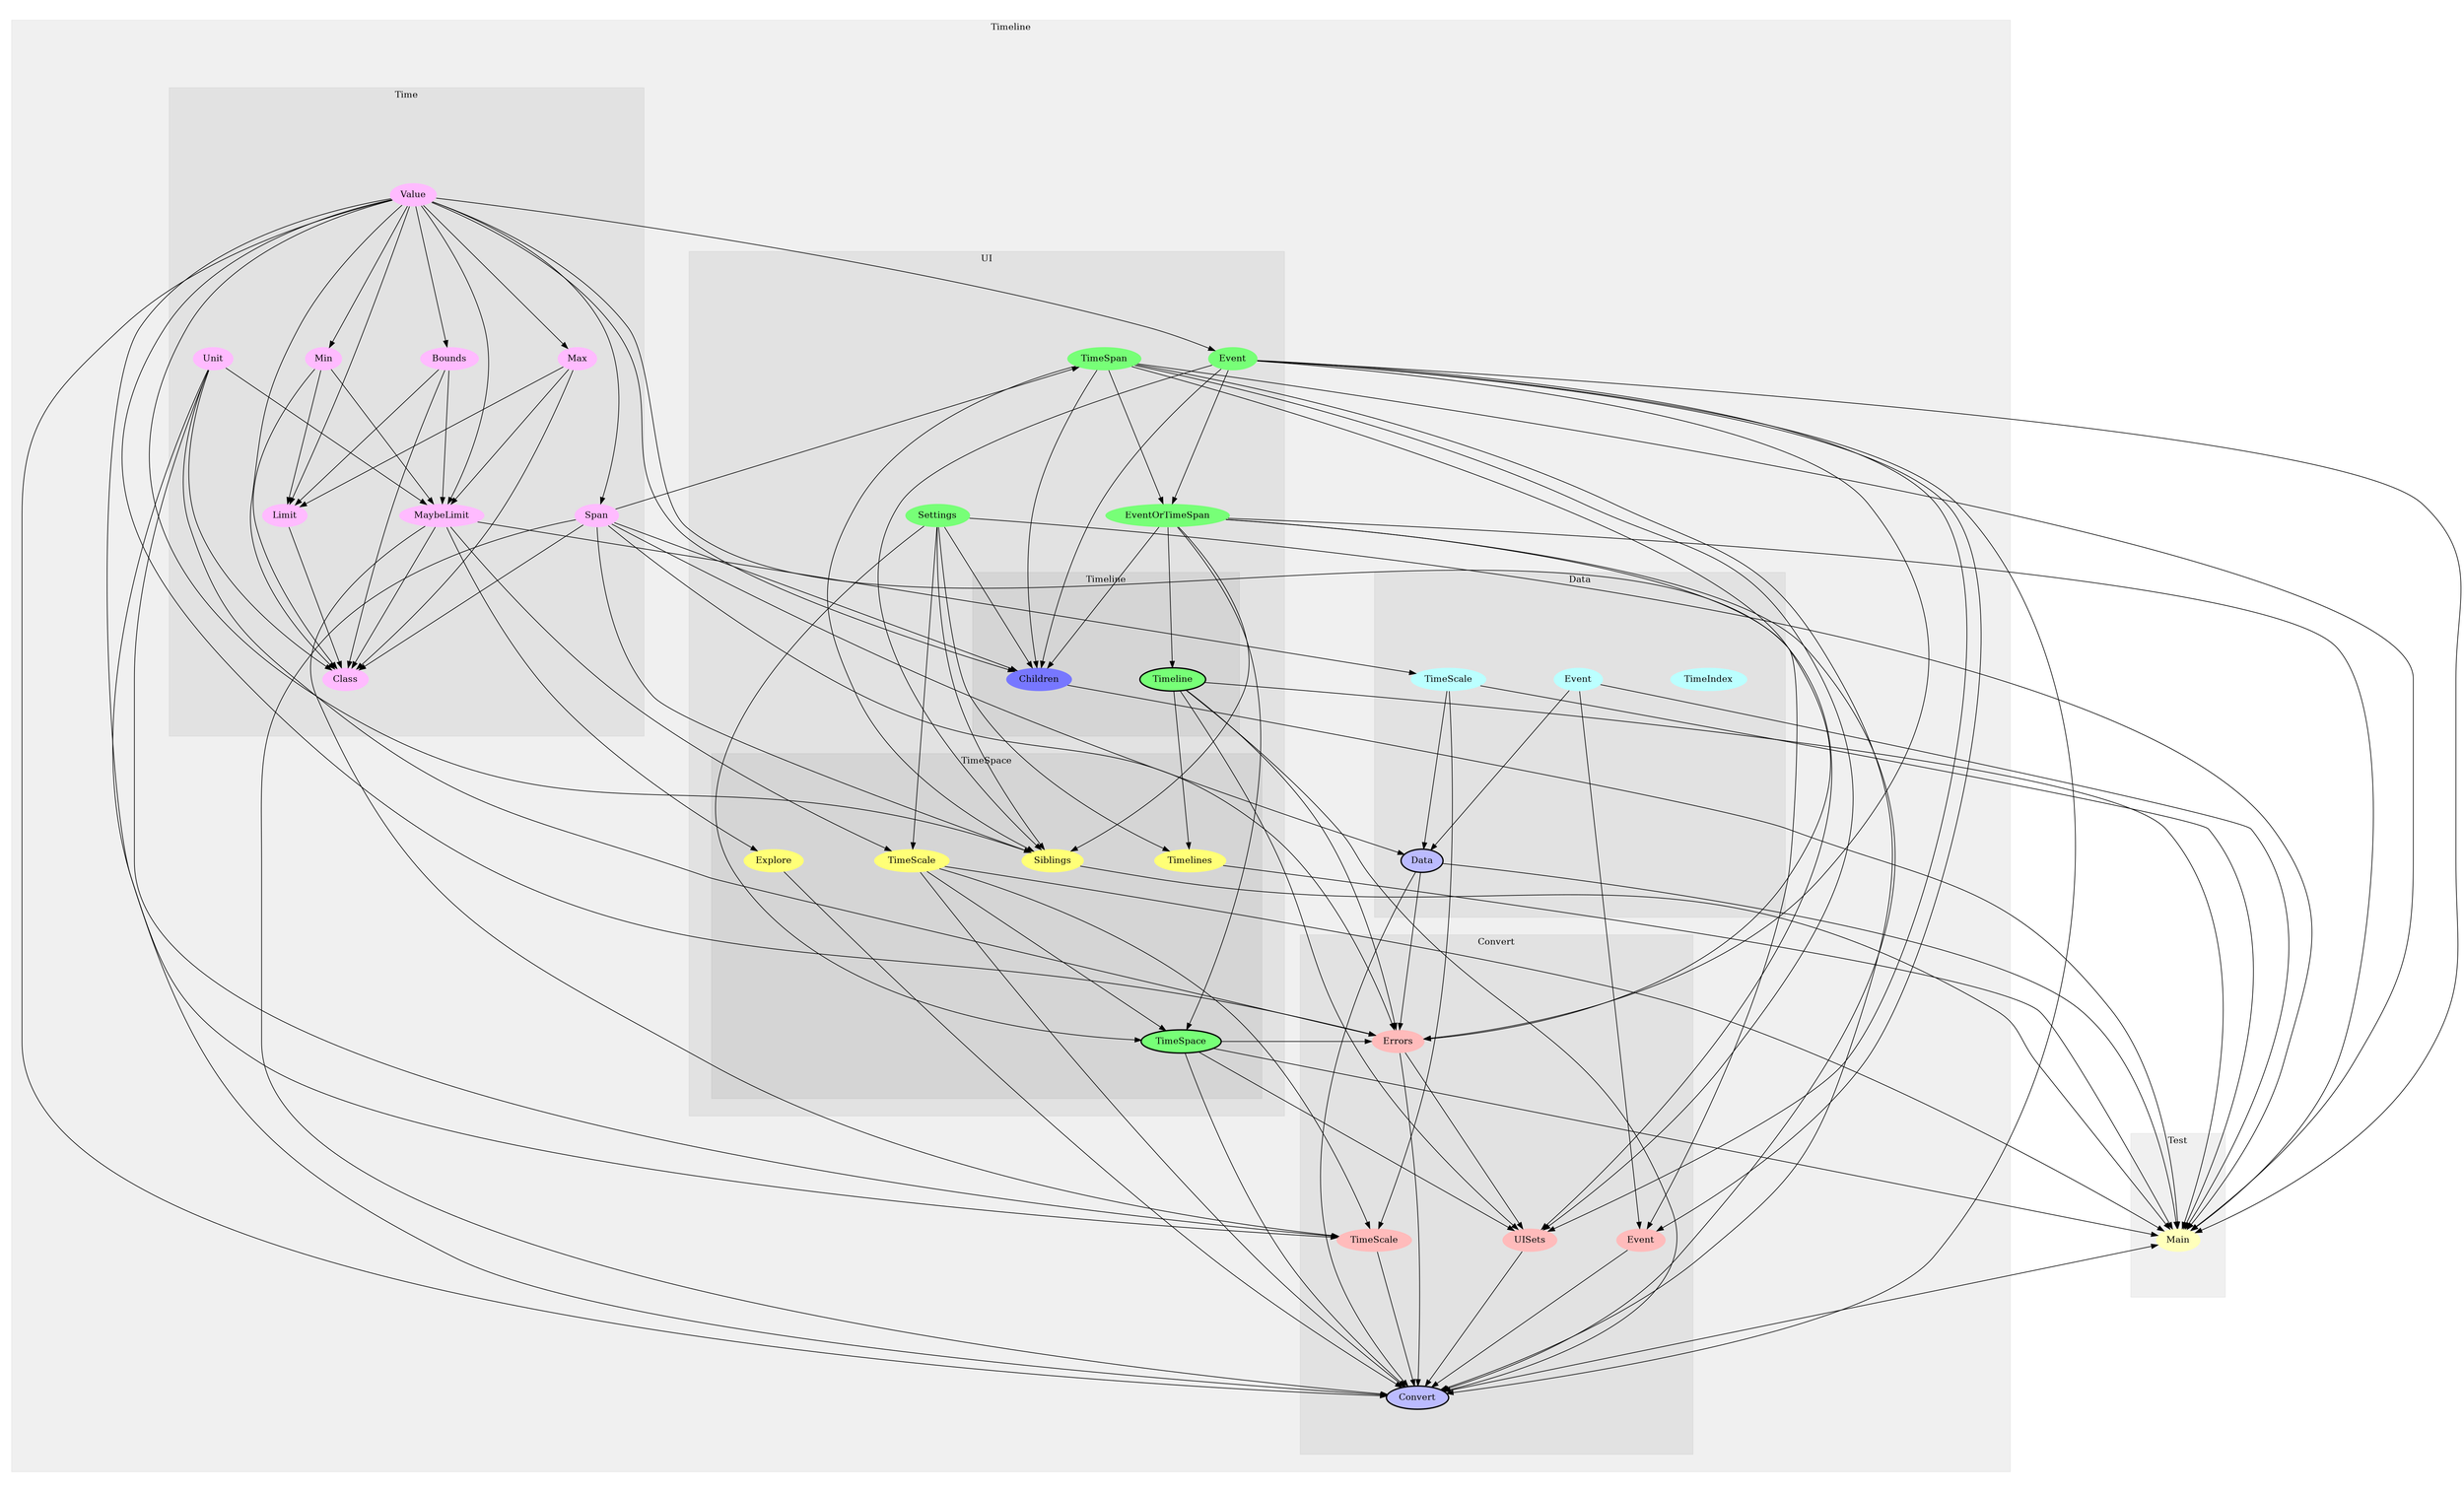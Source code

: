 digraph Modules {
size="48,32";
ratio="fill";
subgraph cluster_0 {
label="Test";
color="#0000000F";
style="filled";
u29[label="Main",style="filled",fillcolor="#ffffbb",penwidth="0"];

}
subgraph cluster_1 {
label="Timeline";
color="#0000000F";
style="filled";
subgraph cluster_2 {
label="Convert";
color="#0000000F";
style="filled";
u8[label="Convert",style="filled,bold",fillcolor="#bbbbff"];
u3[label="Event",style="filled",fillcolor="#ffbbbb",penwidth="0"];
u4[label="UISets",style="filled",fillcolor="#ffbbbb",penwidth="0"];
u5[label="TimeScale",style="filled",fillcolor="#ffbbbb",penwidth="0"];
u6[label="Errors",style="filled",fillcolor="#ffbbbb",penwidth="0"];

}
subgraph cluster_3 {
label="Data";
color="#0000000F";
style="filled";
u7[label="Data",style="filled,bold",fillcolor="#bbbbff"];
u0[label="TimeIndex",style="filled",fillcolor="#bbffff",penwidth="0"];
u1[label="Event",style="filled",fillcolor="#bbffff",penwidth="0"];
u2[label="TimeScale",style="filled",fillcolor="#bbffff",penwidth="0"];

}
subgraph cluster_4 {
label="Time";
color="#0000000F";
style="filled";
u20[label="Unit",style="filled",fillcolor="#ffbbff",penwidth="0"];
u21[label="Span",style="filled",fillcolor="#ffbbff",penwidth="0"];
u22[label="MaybeLimit",style="filled",fillcolor="#ffbbff",penwidth="0"];
u23[label="Class",style="filled",fillcolor="#ffbbff",penwidth="0"];
u24[label="Value",style="filled",fillcolor="#ffbbff",penwidth="0"];
u25[label="Bounds",style="filled",fillcolor="#ffbbff",penwidth="0"];
u26[label="Limit",style="filled",fillcolor="#ffbbff",penwidth="0"];
u27[label="Max",style="filled",fillcolor="#ffbbff",penwidth="0"];
u28[label="Min",style="filled",fillcolor="#ffbbff",penwidth="0"];

}
subgraph cluster_5 {
label="UI";
color="#0000000F";
style="filled";
u9[label="EventOrTimeSpan",style="filled",fillcolor="#77ff77",penwidth="0"];
u11[label="Settings",style="filled",fillcolor="#77ff77",penwidth="0"];
u14[label="TimeSpan",style="filled",fillcolor="#77ff77",penwidth="0"];
u15[label="Event",style="filled",fillcolor="#77ff77",penwidth="0"];
subgraph cluster_6 {
label="TimeSpace";
color="#0000000F";
style="filled";
u13[label="TimeSpace",style="filled,bold",fillcolor="#77ff77"];
u16[label="TimeScale",style="filled",fillcolor="#ffff77",penwidth="0"];
u17[label="Siblings",style="filled",fillcolor="#ffff77",penwidth="0"];
u18[label="Explore",style="filled",fillcolor="#ffff77",penwidth="0"];
u19[label="Timelines",style="filled",fillcolor="#ffff77",penwidth="0"];

}
subgraph cluster_7 {
label="Timeline";
color="#0000000F";
style="filled";
u12[label="Timeline",style="filled,bold",fillcolor="#77ff77"];
u10[label="Children",style="filled",fillcolor="#7777ff",penwidth="0"];

}

}

}
u22 -> u2;
u1 -> u3;
u15 -> u3;
u24 -> u3;
u6 -> u4;
u9 -> u4;
u12 -> u4;
u13 -> u4;
u14 -> u4;
u15 -> u4;
u2 -> u5;
u16 -> u5;
u20 -> u5;
u22 -> u5;
u24 -> u5;
u7 -> u6;
u12 -> u6;
u13 -> u6;
u14 -> u6;
u15 -> u6;
u20 -> u6;
u21 -> u6;
u24 -> u6;
u1 -> u7;
u2 -> u7;
u21 -> u7;
u3 -> u8;
u4 -> u8;
u5 -> u8;
u6 -> u8;
u7 -> u8;
u9 -> u8;
u12 -> u8;
u13 -> u8;
u14 -> u8;
u15 -> u8;
u16 -> u8;
u18 -> u8;
u20 -> u8;
u21 -> u8;
u24 -> u8;
u14 -> u9;
u15 -> u9;
u9 -> u10;
u11 -> u10;
u14 -> u10;
u15 -> u10;
u21 -> u10;
u24 -> u10;
u9 -> u12;
u9 -> u13;
u11 -> u13;
u16 -> u13;
u21 -> u14;
u24 -> u15;
u11 -> u16;
u22 -> u16;
u9 -> u17;
u11 -> u17;
u14 -> u17;
u15 -> u17;
u21 -> u17;
u24 -> u17;
u22 -> u18;
u11 -> u19;
u12 -> u19;
u24 -> u21;
u20 -> u22;
u24 -> u22;
u25 -> u22;
u27 -> u22;
u28 -> u22;
u20 -> u23;
u21 -> u23;
u22 -> u23;
u24 -> u23;
u25 -> u23;
u26 -> u23;
u27 -> u23;
u28 -> u23;
u24 -> u25;
u24 -> u26;
u25 -> u26;
u27 -> u26;
u28 -> u26;
u24 -> u27;
u24 -> u28;
u1 -> u29;
u2 -> u29;
u7 -> u29;
u8 -> u29;
u9 -> u29;
u10 -> u29;
u11 -> u29;
u12 -> u29;
u13 -> u29;
u14 -> u29;
u15 -> u29;
u16 -> u29;
u17 -> u29;
u19 -> u29;

}

